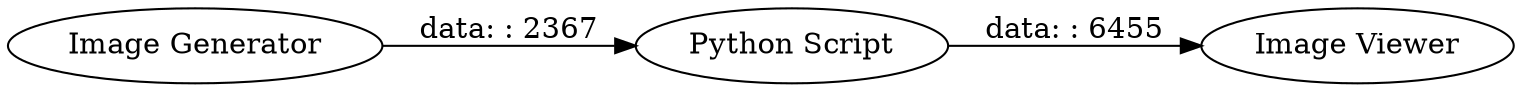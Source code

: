 digraph {
	"6764671477560814999_4" [label="Image Viewer"]
	"6764671477560814999_3" [label="Python Script"]
	"6764671477560814999_2" [label="Image Generator"]
	"6764671477560814999_2" -> "6764671477560814999_3" [label="data: : 2367"]
	"6764671477560814999_3" -> "6764671477560814999_4" [label="data: : 6455"]
	rankdir=LR
}
